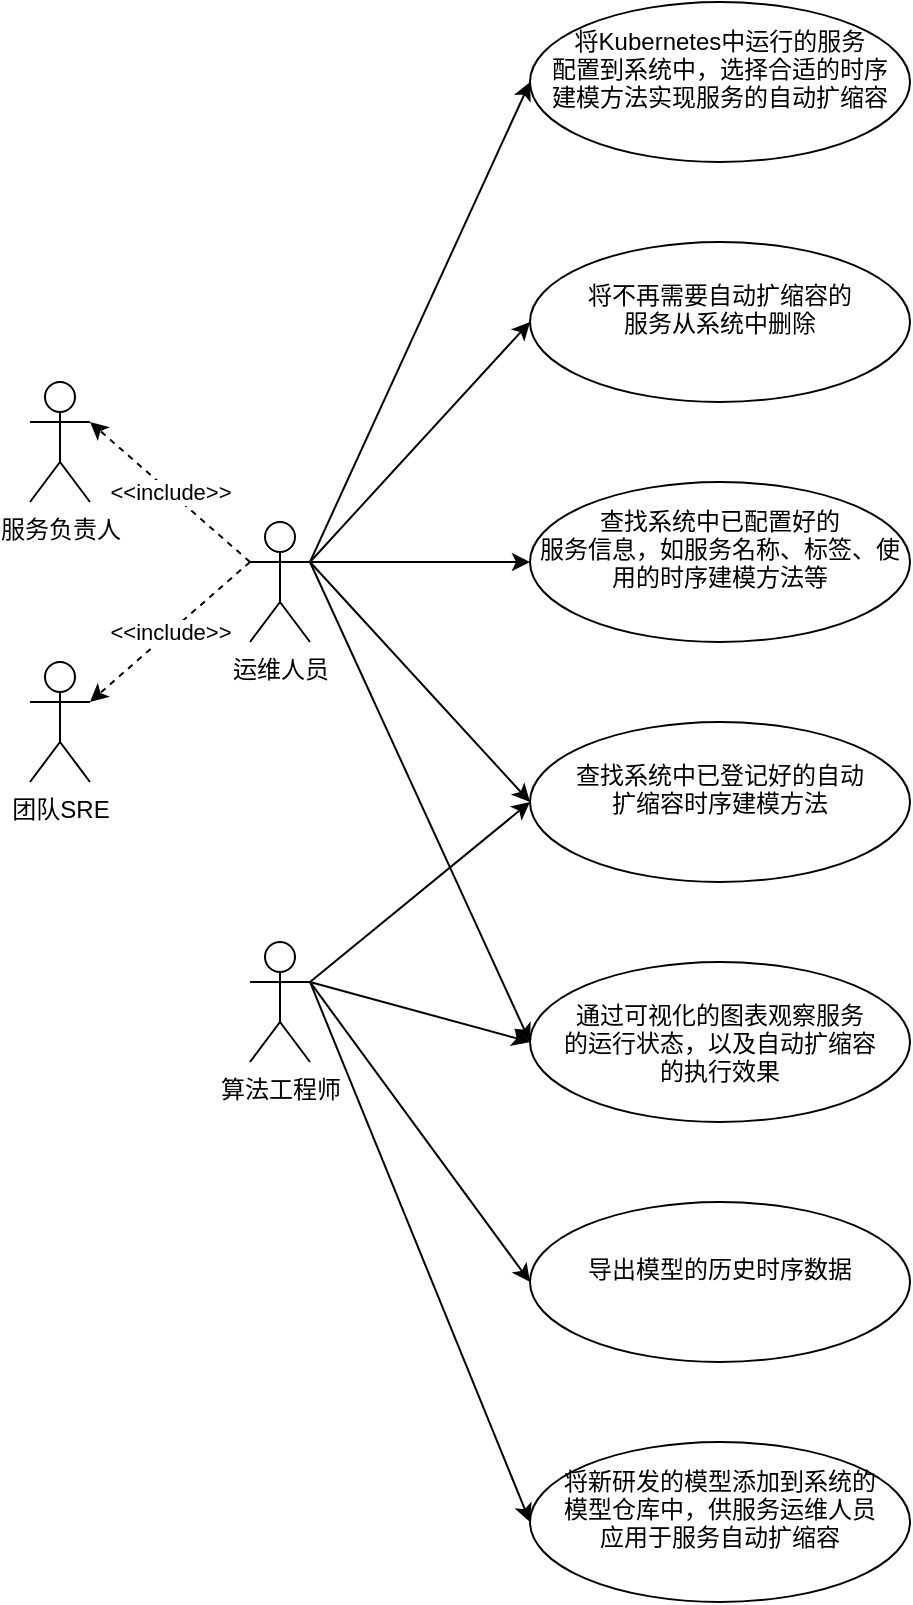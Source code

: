 <mxfile>
    <diagram id="WtMUhmbYOeD5CF7M5rq7" name="第 1 页">
        <mxGraphModel dx="1770" dy="1128" grid="1" gridSize="10" guides="1" tooltips="1" connect="1" arrows="1" fold="1" page="1" pageScale="1" pageWidth="827" pageHeight="1169" math="0" shadow="0">
            <root>
                <mxCell id="0"/>
                <mxCell id="1" parent="0"/>
                <mxCell id="3" value="&amp;lt;&amp;lt;include&amp;gt;&amp;gt;" style="edgeStyle=none;html=1;exitX=0;exitY=0.333;exitDx=0;exitDy=0;exitPerimeter=0;entryX=1;entryY=0.333;entryDx=0;entryDy=0;entryPerimeter=0;dashed=1;" edge="1" parent="1" source="10" target="11">
                    <mxGeometry relative="1" as="geometry"/>
                </mxCell>
                <mxCell id="4" value="&amp;lt;&amp;lt;include&amp;gt;&amp;gt;" style="edgeStyle=none;html=1;exitX=0;exitY=0.333;exitDx=0;exitDy=0;exitPerimeter=0;entryX=1;entryY=0.333;entryDx=0;entryDy=0;entryPerimeter=0;dashed=1;" edge="1" parent="1" source="10" target="20">
                    <mxGeometry relative="1" as="geometry"/>
                </mxCell>
                <mxCell id="52" style="edgeStyle=none;html=1;exitX=1;exitY=0.333;exitDx=0;exitDy=0;exitPerimeter=0;entryX=0;entryY=0.5;entryDx=0;entryDy=0;" edge="1" parent="1" source="10" target="42">
                    <mxGeometry relative="1" as="geometry"/>
                </mxCell>
                <mxCell id="53" style="edgeStyle=none;html=1;exitX=1;exitY=0.333;exitDx=0;exitDy=0;exitPerimeter=0;entryX=0;entryY=0.5;entryDx=0;entryDy=0;" edge="1" parent="1" source="10" target="47">
                    <mxGeometry relative="1" as="geometry"/>
                </mxCell>
                <mxCell id="55" style="edgeStyle=none;html=1;exitX=1;exitY=0.333;exitDx=0;exitDy=0;exitPerimeter=0;entryX=0;entryY=0.5;entryDx=0;entryDy=0;" edge="1" parent="1" source="10" target="16">
                    <mxGeometry relative="1" as="geometry"/>
                </mxCell>
                <mxCell id="56" style="edgeStyle=none;html=1;exitX=1;exitY=0.333;exitDx=0;exitDy=0;exitPerimeter=0;entryX=0;entryY=0.5;entryDx=0;entryDy=0;" edge="1" parent="1" source="10" target="45">
                    <mxGeometry relative="1" as="geometry"/>
                </mxCell>
                <mxCell id="57" style="edgeStyle=none;html=1;exitX=1;exitY=0.333;exitDx=0;exitDy=0;exitPerimeter=0;entryX=0;entryY=0.5;entryDx=0;entryDy=0;" edge="1" parent="1" source="10" target="46">
                    <mxGeometry relative="1" as="geometry"/>
                </mxCell>
                <mxCell id="10" value="运维人员" style="shape=umlActor;verticalLabelPosition=bottom;verticalAlign=top;html=1;" vertex="1" parent="1">
                    <mxGeometry x="200" y="340" width="30" height="60" as="geometry"/>
                </mxCell>
                <mxCell id="11" value="服务负责人" style="shape=umlActor;verticalLabelPosition=bottom;verticalAlign=top;html=1;" vertex="1" parent="1">
                    <mxGeometry x="90" y="270" width="30" height="60" as="geometry"/>
                </mxCell>
                <mxCell id="48" style="edgeStyle=none;html=1;exitX=1;exitY=0.333;exitDx=0;exitDy=0;exitPerimeter=0;entryX=0;entryY=0.5;entryDx=0;entryDy=0;" edge="1" parent="1" source="14" target="41">
                    <mxGeometry relative="1" as="geometry"/>
                </mxCell>
                <mxCell id="49" style="edgeStyle=none;html=1;exitX=1;exitY=0.333;exitDx=0;exitDy=0;exitPerimeter=0;entryX=0;entryY=0.5;entryDx=0;entryDy=0;" edge="1" parent="1" source="14" target="43">
                    <mxGeometry relative="1" as="geometry"/>
                </mxCell>
                <mxCell id="50" style="edgeStyle=none;html=1;exitX=1;exitY=0.333;exitDx=0;exitDy=0;exitPerimeter=0;entryX=0;entryY=0.5;entryDx=0;entryDy=0;" edge="1" parent="1" source="14" target="42">
                    <mxGeometry relative="1" as="geometry"/>
                </mxCell>
                <mxCell id="51" style="edgeStyle=none;html=1;exitX=1;exitY=0.333;exitDx=0;exitDy=0;exitPerimeter=0;entryX=0;entryY=0.5;entryDx=0;entryDy=0;" edge="1" parent="1" source="14" target="47">
                    <mxGeometry relative="1" as="geometry"/>
                </mxCell>
                <mxCell id="14" value="算法工程师" style="shape=umlActor;verticalLabelPosition=bottom;verticalAlign=top;html=1;" vertex="1" parent="1">
                    <mxGeometry x="200" y="550" width="30" height="60" as="geometry"/>
                </mxCell>
                <mxCell id="16" value="将Kubernetes中运行的服务&#10;配置到系统中，选择合适的时序&#10;建模方法实现服务的自动扩缩容&#10;" style="ellipse;" vertex="1" parent="1">
                    <mxGeometry x="340" y="80" width="190" height="80" as="geometry"/>
                </mxCell>
                <mxCell id="20" value="团队SRE" style="shape=umlActor;verticalLabelPosition=bottom;verticalAlign=top;html=1;" vertex="1" parent="1">
                    <mxGeometry x="90" y="410" width="30" height="60" as="geometry"/>
                </mxCell>
                <mxCell id="41" value="将新研发的模型添加到系统的&#10;模型仓库中，供服务运维人员&#10;应用于服务自动扩缩容&#10;" style="ellipse;" vertex="1" parent="1">
                    <mxGeometry x="340" y="800" width="190" height="80" as="geometry"/>
                </mxCell>
                <mxCell id="42" value="通过可视化的图表观察服务&#10;的运行状态，以及自动扩缩容&#10;的执行效果" style="ellipse;" vertex="1" parent="1">
                    <mxGeometry x="340" y="560" width="190" height="80" as="geometry"/>
                </mxCell>
                <mxCell id="43" value="导出模型的历史时序数据&#10;" style="ellipse;" vertex="1" parent="1">
                    <mxGeometry x="340" y="680" width="190" height="80" as="geometry"/>
                </mxCell>
                <mxCell id="45" value="将不再需要自动扩缩容的&#10;服务从系统中删除&#10;" style="ellipse;" vertex="1" parent="1">
                    <mxGeometry x="340" y="200" width="190" height="80" as="geometry"/>
                </mxCell>
                <mxCell id="46" value="查找系统中已配置好的&#10;服务信息，如服务名称、标签、使&#10;用的时序建模方法等&#10;" style="ellipse;" vertex="1" parent="1">
                    <mxGeometry x="340" y="320" width="190" height="80" as="geometry"/>
                </mxCell>
                <mxCell id="47" value="查找系统中已登记好的自动&#10;扩缩容时序建模方法&#10;" style="ellipse;" vertex="1" parent="1">
                    <mxGeometry x="340" y="440" width="190" height="80" as="geometry"/>
                </mxCell>
            </root>
        </mxGraphModel>
    </diagram>
</mxfile>